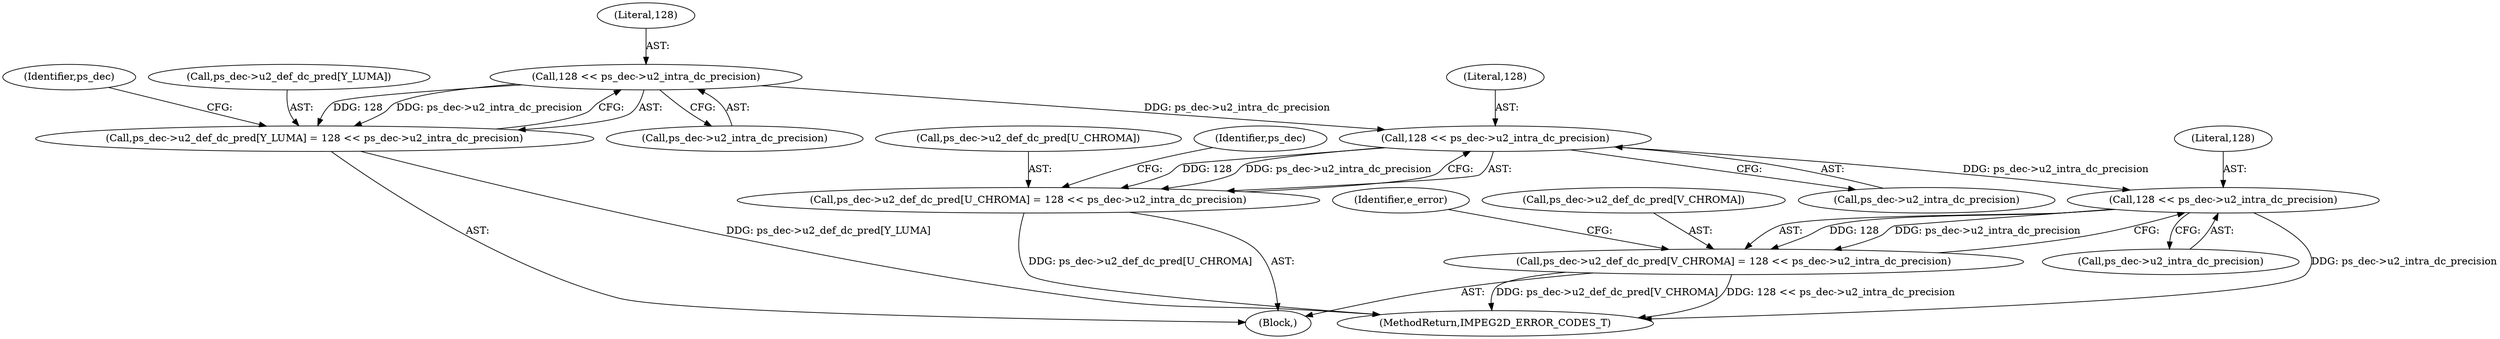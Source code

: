 digraph "0_Android_ffab15eb80630dc799eb410855c93525b75233c3_5@pointer" {
"1000242" [label="(Call,128 << ps_dec->u2_intra_dc_precision)"];
"1000236" [label="(Call,ps_dec->u2_def_dc_pred[Y_LUMA] = 128 << ps_dec->u2_intra_dc_precision)"];
"1000253" [label="(Call,128 << ps_dec->u2_intra_dc_precision)"];
"1000247" [label="(Call,ps_dec->u2_def_dc_pred[U_CHROMA] = 128 << ps_dec->u2_intra_dc_precision)"];
"1000264" [label="(Call,128 << ps_dec->u2_intra_dc_precision)"];
"1000258" [label="(Call,ps_dec->u2_def_dc_pred[V_CHROMA] = 128 << ps_dec->u2_intra_dc_precision)"];
"1000255" [label="(Call,ps_dec->u2_intra_dc_precision)"];
"1000248" [label="(Call,ps_dec->u2_def_dc_pred[U_CHROMA])"];
"1000296" [label="(MethodReturn,IMPEG2D_ERROR_CODES_T)"];
"1000243" [label="(Literal,128)"];
"1000236" [label="(Call,ps_dec->u2_def_dc_pred[Y_LUMA] = 128 << ps_dec->u2_intra_dc_precision)"];
"1000253" [label="(Call,128 << ps_dec->u2_intra_dc_precision)"];
"1000244" [label="(Call,ps_dec->u2_intra_dc_precision)"];
"1000247" [label="(Call,ps_dec->u2_def_dc_pred[U_CHROMA] = 128 << ps_dec->u2_intra_dc_precision)"];
"1000122" [label="(Block,)"];
"1000264" [label="(Call,128 << ps_dec->u2_intra_dc_precision)"];
"1000258" [label="(Call,ps_dec->u2_def_dc_pred[V_CHROMA] = 128 << ps_dec->u2_intra_dc_precision)"];
"1000254" [label="(Literal,128)"];
"1000265" [label="(Literal,128)"];
"1000261" [label="(Identifier,ps_dec)"];
"1000270" [label="(Identifier,e_error)"];
"1000250" [label="(Identifier,ps_dec)"];
"1000242" [label="(Call,128 << ps_dec->u2_intra_dc_precision)"];
"1000237" [label="(Call,ps_dec->u2_def_dc_pred[Y_LUMA])"];
"1000259" [label="(Call,ps_dec->u2_def_dc_pred[V_CHROMA])"];
"1000266" [label="(Call,ps_dec->u2_intra_dc_precision)"];
"1000242" -> "1000236"  [label="AST: "];
"1000242" -> "1000244"  [label="CFG: "];
"1000243" -> "1000242"  [label="AST: "];
"1000244" -> "1000242"  [label="AST: "];
"1000236" -> "1000242"  [label="CFG: "];
"1000242" -> "1000236"  [label="DDG: 128"];
"1000242" -> "1000236"  [label="DDG: ps_dec->u2_intra_dc_precision"];
"1000242" -> "1000253"  [label="DDG: ps_dec->u2_intra_dc_precision"];
"1000236" -> "1000122"  [label="AST: "];
"1000237" -> "1000236"  [label="AST: "];
"1000250" -> "1000236"  [label="CFG: "];
"1000236" -> "1000296"  [label="DDG: ps_dec->u2_def_dc_pred[Y_LUMA]"];
"1000253" -> "1000247"  [label="AST: "];
"1000253" -> "1000255"  [label="CFG: "];
"1000254" -> "1000253"  [label="AST: "];
"1000255" -> "1000253"  [label="AST: "];
"1000247" -> "1000253"  [label="CFG: "];
"1000253" -> "1000247"  [label="DDG: 128"];
"1000253" -> "1000247"  [label="DDG: ps_dec->u2_intra_dc_precision"];
"1000253" -> "1000264"  [label="DDG: ps_dec->u2_intra_dc_precision"];
"1000247" -> "1000122"  [label="AST: "];
"1000248" -> "1000247"  [label="AST: "];
"1000261" -> "1000247"  [label="CFG: "];
"1000247" -> "1000296"  [label="DDG: ps_dec->u2_def_dc_pred[U_CHROMA]"];
"1000264" -> "1000258"  [label="AST: "];
"1000264" -> "1000266"  [label="CFG: "];
"1000265" -> "1000264"  [label="AST: "];
"1000266" -> "1000264"  [label="AST: "];
"1000258" -> "1000264"  [label="CFG: "];
"1000264" -> "1000296"  [label="DDG: ps_dec->u2_intra_dc_precision"];
"1000264" -> "1000258"  [label="DDG: 128"];
"1000264" -> "1000258"  [label="DDG: ps_dec->u2_intra_dc_precision"];
"1000258" -> "1000122"  [label="AST: "];
"1000259" -> "1000258"  [label="AST: "];
"1000270" -> "1000258"  [label="CFG: "];
"1000258" -> "1000296"  [label="DDG: ps_dec->u2_def_dc_pred[V_CHROMA]"];
"1000258" -> "1000296"  [label="DDG: 128 << ps_dec->u2_intra_dc_precision"];
}
